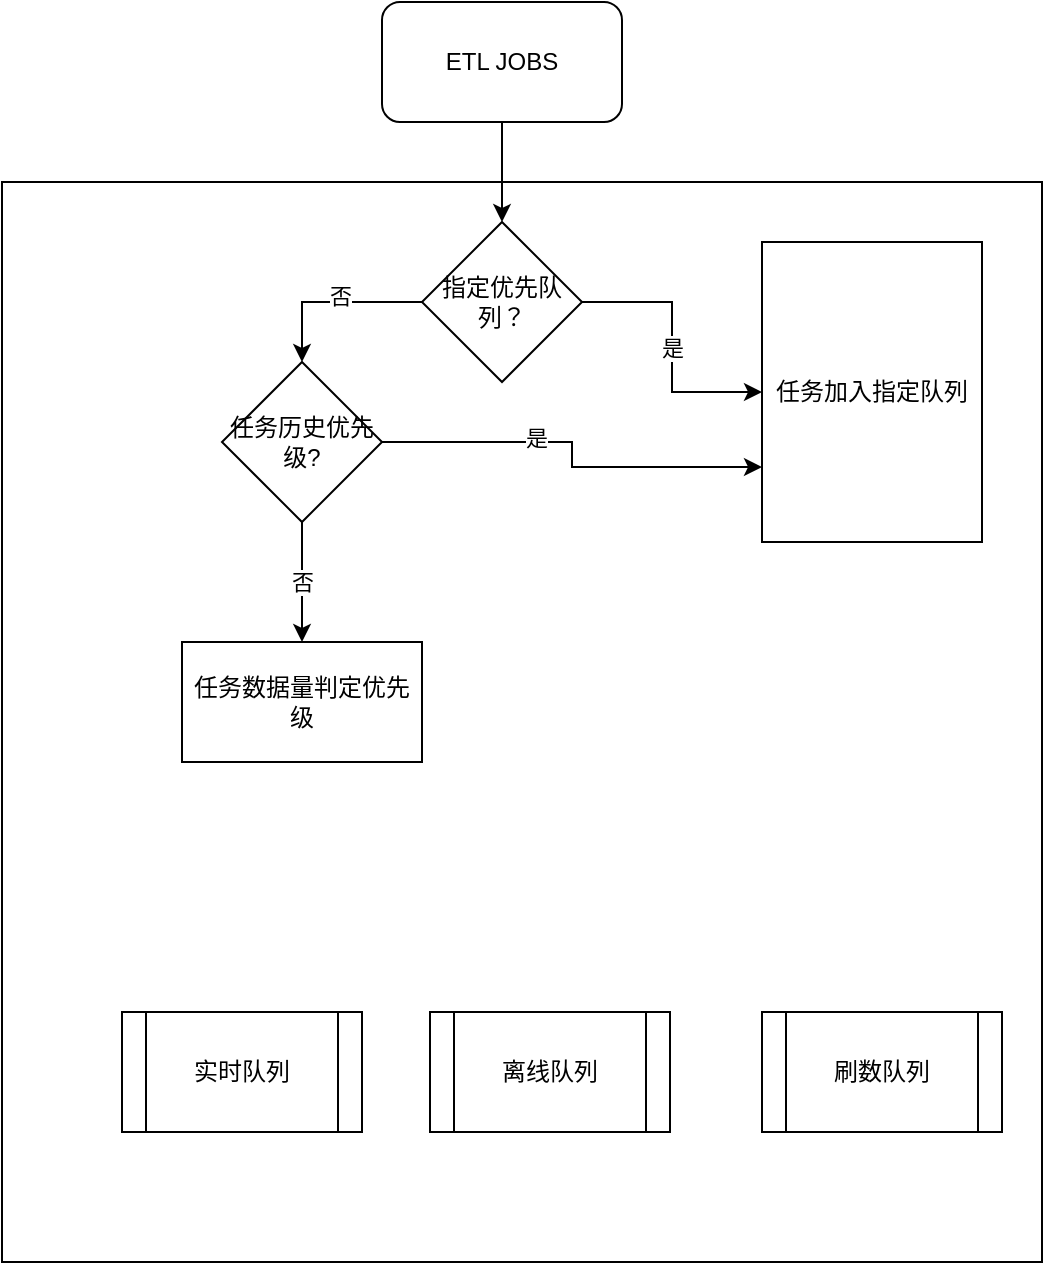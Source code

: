 <mxfile version="16.2.2" type="github">
  <diagram id="wByTLE0E93aZnK7cTjbl" name="Page-1">
    <mxGraphModel dx="1186" dy="708" grid="1" gridSize="10" guides="1" tooltips="1" connect="1" arrows="1" fold="1" page="1" pageScale="1" pageWidth="827" pageHeight="1169" math="0" shadow="0">
      <root>
        <mxCell id="0" />
        <mxCell id="1" parent="0" />
        <mxCell id="0wO0rwzhLb_QAhRfeM1H-2" value="" style="rounded=0;whiteSpace=wrap;html=1;" vertex="1" parent="1">
          <mxGeometry x="140" y="140" width="520" height="540" as="geometry" />
        </mxCell>
        <mxCell id="0wO0rwzhLb_QAhRfeM1H-6" style="edgeStyle=orthogonalEdgeStyle;rounded=0;orthogonalLoop=1;jettySize=auto;html=1;exitX=0.5;exitY=1;exitDx=0;exitDy=0;entryX=0.5;entryY=0;entryDx=0;entryDy=0;" edge="1" parent="1" source="0wO0rwzhLb_QAhRfeM1H-1">
          <mxGeometry relative="1" as="geometry">
            <mxPoint x="390" y="160" as="targetPoint" />
          </mxGeometry>
        </mxCell>
        <mxCell id="0wO0rwzhLb_QAhRfeM1H-1" value="ETL JOBS" style="rounded=1;whiteSpace=wrap;html=1;" vertex="1" parent="1">
          <mxGeometry x="330" y="50" width="120" height="60" as="geometry" />
        </mxCell>
        <mxCell id="0wO0rwzhLb_QAhRfeM1H-11" value="是" style="edgeStyle=orthogonalEdgeStyle;rounded=0;orthogonalLoop=1;jettySize=auto;html=1;exitX=1;exitY=0.5;exitDx=0;exitDy=0;entryX=0;entryY=0.5;entryDx=0;entryDy=0;" edge="1" parent="1" source="0wO0rwzhLb_QAhRfeM1H-8" target="0wO0rwzhLb_QAhRfeM1H-10">
          <mxGeometry relative="1" as="geometry" />
        </mxCell>
        <mxCell id="0wO0rwzhLb_QAhRfeM1H-14" style="edgeStyle=orthogonalEdgeStyle;rounded=0;orthogonalLoop=1;jettySize=auto;html=1;exitX=0;exitY=0.5;exitDx=0;exitDy=0;entryX=0.5;entryY=0;entryDx=0;entryDy=0;" edge="1" parent="1" source="0wO0rwzhLb_QAhRfeM1H-8" target="0wO0rwzhLb_QAhRfeM1H-13">
          <mxGeometry relative="1" as="geometry" />
        </mxCell>
        <mxCell id="0wO0rwzhLb_QAhRfeM1H-15" value="否" style="edgeLabel;html=1;align=center;verticalAlign=middle;resizable=0;points=[];" vertex="1" connectable="0" parent="0wO0rwzhLb_QAhRfeM1H-14">
          <mxGeometry x="-0.089" y="-3" relative="1" as="geometry">
            <mxPoint as="offset" />
          </mxGeometry>
        </mxCell>
        <mxCell id="0wO0rwzhLb_QAhRfeM1H-8" value="指定优先队列？" style="rhombus;whiteSpace=wrap;html=1;" vertex="1" parent="1">
          <mxGeometry x="350" y="160" width="80" height="80" as="geometry" />
        </mxCell>
        <mxCell id="0wO0rwzhLb_QAhRfeM1H-10" value="任务加入指定队列" style="rounded=0;whiteSpace=wrap;html=1;" vertex="1" parent="1">
          <mxGeometry x="520" y="170" width="110" height="150" as="geometry" />
        </mxCell>
        <mxCell id="0wO0rwzhLb_QAhRfeM1H-20" style="edgeStyle=orthogonalEdgeStyle;rounded=0;orthogonalLoop=1;jettySize=auto;html=1;entryX=0;entryY=0.75;entryDx=0;entryDy=0;" edge="1" parent="1" source="0wO0rwzhLb_QAhRfeM1H-13" target="0wO0rwzhLb_QAhRfeM1H-10">
          <mxGeometry relative="1" as="geometry" />
        </mxCell>
        <mxCell id="0wO0rwzhLb_QAhRfeM1H-21" value="是" style="edgeLabel;html=1;align=center;verticalAlign=middle;resizable=0;points=[];" vertex="1" connectable="0" parent="0wO0rwzhLb_QAhRfeM1H-20">
          <mxGeometry x="-0.239" y="2" relative="1" as="geometry">
            <mxPoint as="offset" />
          </mxGeometry>
        </mxCell>
        <mxCell id="0wO0rwzhLb_QAhRfeM1H-24" value="否" style="edgeStyle=orthogonalEdgeStyle;rounded=0;orthogonalLoop=1;jettySize=auto;html=1;exitX=0.5;exitY=1;exitDx=0;exitDy=0;entryX=0.5;entryY=0;entryDx=0;entryDy=0;" edge="1" parent="1" source="0wO0rwzhLb_QAhRfeM1H-13" target="0wO0rwzhLb_QAhRfeM1H-23">
          <mxGeometry relative="1" as="geometry" />
        </mxCell>
        <mxCell id="0wO0rwzhLb_QAhRfeM1H-13" value="任务历史优先级?" style="rhombus;whiteSpace=wrap;html=1;" vertex="1" parent="1">
          <mxGeometry x="250" y="230" width="80" height="80" as="geometry" />
        </mxCell>
        <mxCell id="0wO0rwzhLb_QAhRfeM1H-16" value="实时队列" style="shape=process;whiteSpace=wrap;html=1;backgroundOutline=1;" vertex="1" parent="1">
          <mxGeometry x="200" y="555" width="120" height="60" as="geometry" />
        </mxCell>
        <mxCell id="0wO0rwzhLb_QAhRfeM1H-17" value="离线队列" style="shape=process;whiteSpace=wrap;html=1;backgroundOutline=1;" vertex="1" parent="1">
          <mxGeometry x="354" y="555" width="120" height="60" as="geometry" />
        </mxCell>
        <mxCell id="0wO0rwzhLb_QAhRfeM1H-18" value="刷数队列" style="shape=process;whiteSpace=wrap;html=1;backgroundOutline=1;" vertex="1" parent="1">
          <mxGeometry x="520" y="555" width="120" height="60" as="geometry" />
        </mxCell>
        <mxCell id="0wO0rwzhLb_QAhRfeM1H-23" value="任务数据量判定优先级" style="rounded=0;whiteSpace=wrap;html=1;" vertex="1" parent="1">
          <mxGeometry x="230" y="370" width="120" height="60" as="geometry" />
        </mxCell>
      </root>
    </mxGraphModel>
  </diagram>
</mxfile>
